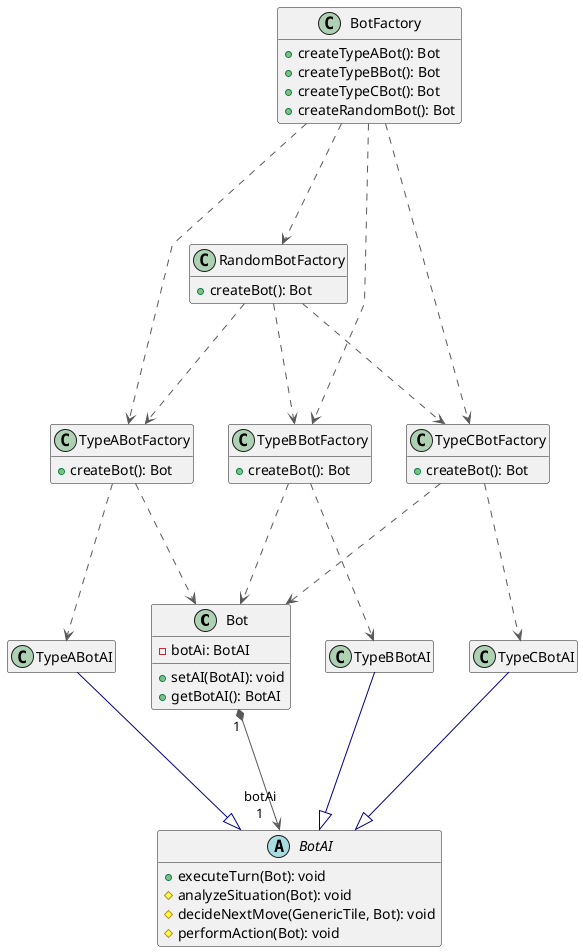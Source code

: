 @startuml BotFactoryMethodPattern


skinparam linetype polyline
hide empty members

class Bot {
  - botAi: BotAI
  + setAI(BotAI): void
  + getBotAI(): BotAI
}

abstract class BotAI {
  + executeTurn(Bot): void
  # analyzeSituation(Bot): void
  # decideNextMove(GenericTile, Bot): void
  # performAction(Bot): void
}

class BotFactory {
  + createTypeABot(): Bot
  + createTypeBBot(): Bot
  + createTypeCBot(): Bot
  + createRandomBot(): Bot
}

class RandomBotFactory {
  + createBot(): Bot
}

class TypeABotFactory {
  + createBot(): Bot
}

class TypeBBotFactory {
  + createBot(): Bot
}

class TypeCBotFactory {
  + createBot(): Bot
}

class TypeABotAI {
}

class TypeBBotAI {
}

class TypeCBotAI {
}

Bot              "1" *-[#595959,plain]--> "botAi\n1" BotAI            
BotFactory        -[#595959,dashed]-->  RandomBotFactory 
BotFactory        -[#595959,dashed]-->  TypeABotFactory  
BotFactory        -[#595959,dashed]-->  TypeBBotFactory  
BotFactory        -[#595959,dashed]-->  TypeCBotFactory  
RandomBotFactory  -[#595959,dashed]-->  TypeABotFactory  
RandomBotFactory  -[#595959,dashed]-->  TypeBBotFactory  
RandomBotFactory  -[#595959,dashed]-->  TypeCBotFactory  
TypeABotAI        -[#000082,plain]--^  BotAI            
TypeABotFactory   -[#595959,dashed]-->  Bot              
TypeABotFactory   -[#595959,dashed]-->  TypeABotAI       
TypeBBotAI        -[#000082,plain]--^  BotAI            
TypeBBotFactory   -[#595959,dashed]-->  Bot              
TypeBBotFactory   -[#595959,dashed]-->  TypeBBotAI       
TypeCBotAI        -[#000082,plain]--^  BotAI            
TypeCBotFactory   -[#595959,dashed]-->  Bot              
TypeCBotFactory   -[#595959,dashed]-->  TypeCBotAI       
@enduml
